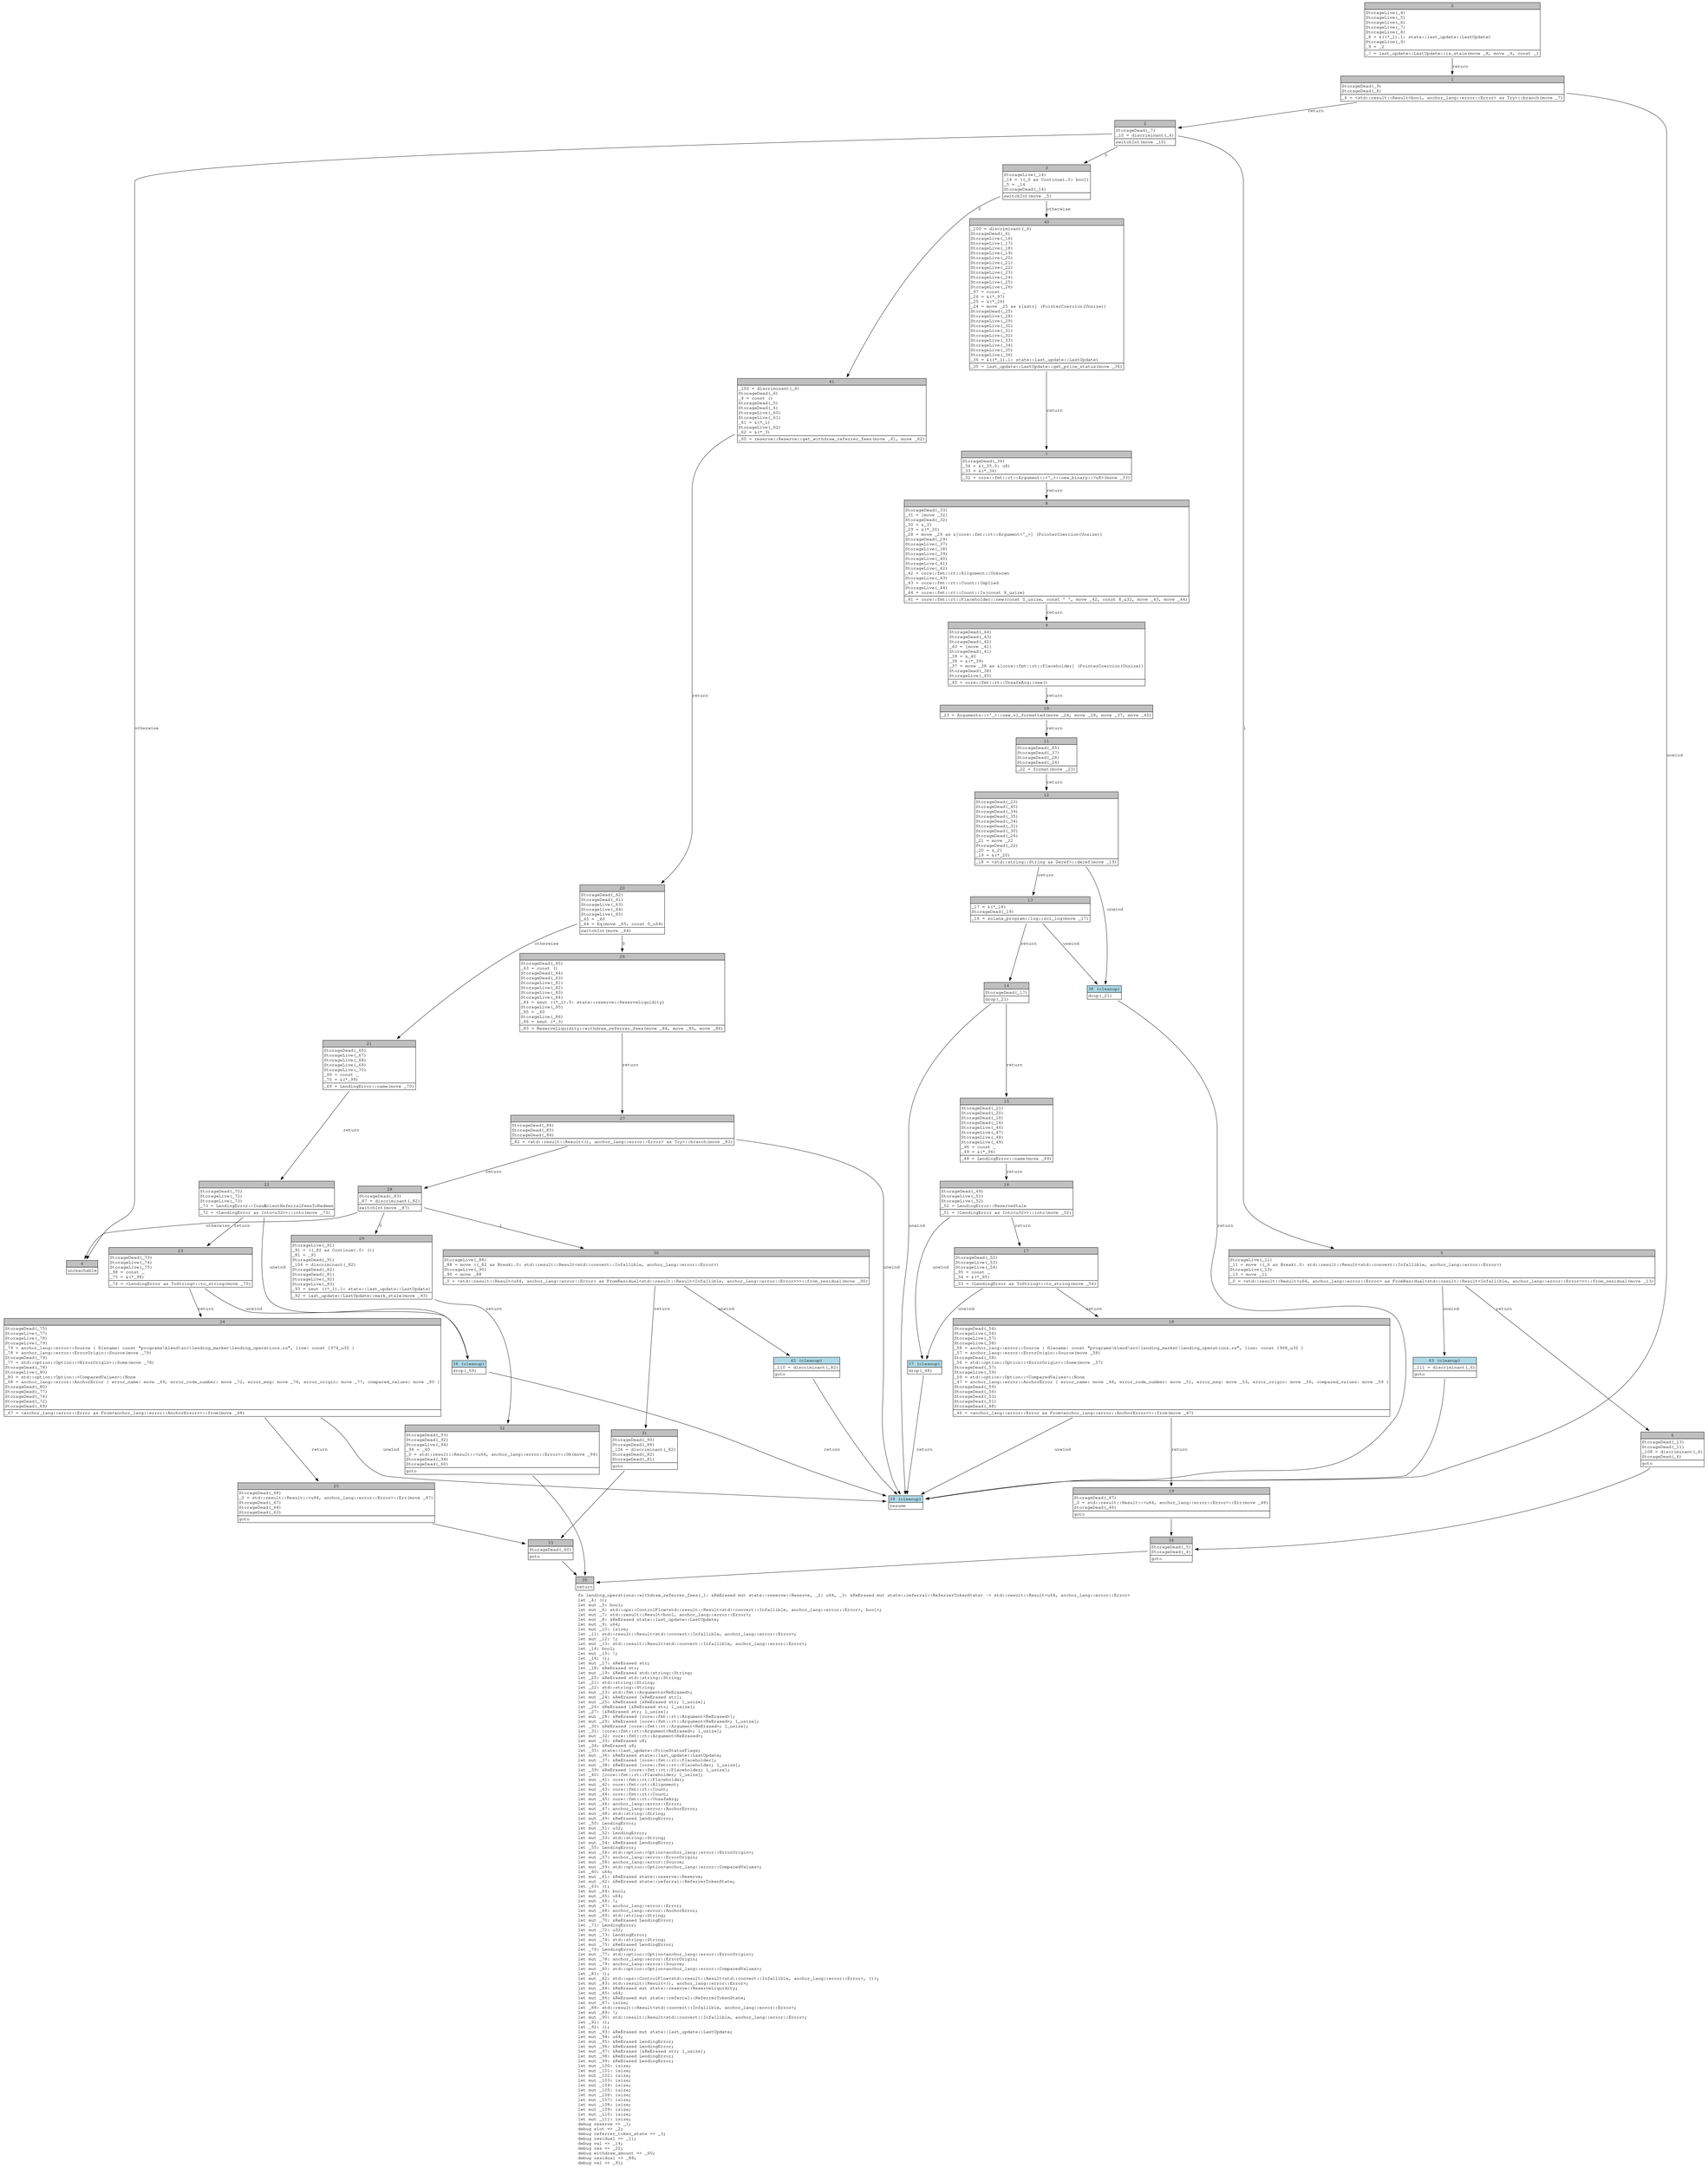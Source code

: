 digraph Mir_0_1338 {
    graph [fontname="Courier, monospace"];
    node [fontname="Courier, monospace"];
    edge [fontname="Courier, monospace"];
    label=<fn lending_operations::withdraw_referrer_fees(_1: &amp;ReErased mut state::reserve::Reserve, _2: u64, _3: &amp;ReErased mut state::referral::ReferrerTokenState) -&gt; std::result::Result&lt;u64, anchor_lang::error::Error&gt;<br align="left"/>let _4: ();<br align="left"/>let mut _5: bool;<br align="left"/>let mut _6: std::ops::ControlFlow&lt;std::result::Result&lt;std::convert::Infallible, anchor_lang::error::Error&gt;, bool&gt;;<br align="left"/>let mut _7: std::result::Result&lt;bool, anchor_lang::error::Error&gt;;<br align="left"/>let mut _8: &amp;ReErased state::last_update::LastUpdate;<br align="left"/>let mut _9: u64;<br align="left"/>let mut _10: isize;<br align="left"/>let _11: std::result::Result&lt;std::convert::Infallible, anchor_lang::error::Error&gt;;<br align="left"/>let mut _12: !;<br align="left"/>let mut _13: std::result::Result&lt;std::convert::Infallible, anchor_lang::error::Error&gt;;<br align="left"/>let _14: bool;<br align="left"/>let mut _15: !;<br align="left"/>let _16: ();<br align="left"/>let mut _17: &amp;ReErased str;<br align="left"/>let _18: &amp;ReErased str;<br align="left"/>let mut _19: &amp;ReErased std::string::String;<br align="left"/>let _20: &amp;ReErased std::string::String;<br align="left"/>let _21: std::string::String;<br align="left"/>let _22: std::string::String;<br align="left"/>let mut _23: std::fmt::Arguments&lt;ReErased&gt;;<br align="left"/>let mut _24: &amp;ReErased [&amp;ReErased str];<br align="left"/>let mut _25: &amp;ReErased [&amp;ReErased str; 1_usize];<br align="left"/>let _26: &amp;ReErased [&amp;ReErased str; 1_usize];<br align="left"/>let _27: [&amp;ReErased str; 1_usize];<br align="left"/>let mut _28: &amp;ReErased [core::fmt::rt::Argument&lt;ReErased&gt;];<br align="left"/>let mut _29: &amp;ReErased [core::fmt::rt::Argument&lt;ReErased&gt;; 1_usize];<br align="left"/>let _30: &amp;ReErased [core::fmt::rt::Argument&lt;ReErased&gt;; 1_usize];<br align="left"/>let _31: [core::fmt::rt::Argument&lt;ReErased&gt;; 1_usize];<br align="left"/>let mut _32: core::fmt::rt::Argument&lt;ReErased&gt;;<br align="left"/>let mut _33: &amp;ReErased u8;<br align="left"/>let _34: &amp;ReErased u8;<br align="left"/>let _35: state::last_update::PriceStatusFlags;<br align="left"/>let mut _36: &amp;ReErased state::last_update::LastUpdate;<br align="left"/>let mut _37: &amp;ReErased [core::fmt::rt::Placeholder];<br align="left"/>let mut _38: &amp;ReErased [core::fmt::rt::Placeholder; 1_usize];<br align="left"/>let _39: &amp;ReErased [core::fmt::rt::Placeholder; 1_usize];<br align="left"/>let _40: [core::fmt::rt::Placeholder; 1_usize];<br align="left"/>let mut _41: core::fmt::rt::Placeholder;<br align="left"/>let mut _42: core::fmt::rt::Alignment;<br align="left"/>let mut _43: core::fmt::rt::Count;<br align="left"/>let mut _44: core::fmt::rt::Count;<br align="left"/>let mut _45: core::fmt::rt::UnsafeArg;<br align="left"/>let mut _46: anchor_lang::error::Error;<br align="left"/>let mut _47: anchor_lang::error::AnchorError;<br align="left"/>let mut _48: std::string::String;<br align="left"/>let mut _49: &amp;ReErased LendingError;<br align="left"/>let _50: LendingError;<br align="left"/>let mut _51: u32;<br align="left"/>let mut _52: LendingError;<br align="left"/>let mut _53: std::string::String;<br align="left"/>let mut _54: &amp;ReErased LendingError;<br align="left"/>let _55: LendingError;<br align="left"/>let mut _56: std::option::Option&lt;anchor_lang::error::ErrorOrigin&gt;;<br align="left"/>let mut _57: anchor_lang::error::ErrorOrigin;<br align="left"/>let mut _58: anchor_lang::error::Source;<br align="left"/>let mut _59: std::option::Option&lt;anchor_lang::error::ComparedValues&gt;;<br align="left"/>let _60: u64;<br align="left"/>let mut _61: &amp;ReErased state::reserve::Reserve;<br align="left"/>let mut _62: &amp;ReErased state::referral::ReferrerTokenState;<br align="left"/>let _63: ();<br align="left"/>let mut _64: bool;<br align="left"/>let mut _65: u64;<br align="left"/>let mut _66: !;<br align="left"/>let mut _67: anchor_lang::error::Error;<br align="left"/>let mut _68: anchor_lang::error::AnchorError;<br align="left"/>let mut _69: std::string::String;<br align="left"/>let mut _70: &amp;ReErased LendingError;<br align="left"/>let _71: LendingError;<br align="left"/>let mut _72: u32;<br align="left"/>let mut _73: LendingError;<br align="left"/>let mut _74: std::string::String;<br align="left"/>let mut _75: &amp;ReErased LendingError;<br align="left"/>let _76: LendingError;<br align="left"/>let mut _77: std::option::Option&lt;anchor_lang::error::ErrorOrigin&gt;;<br align="left"/>let mut _78: anchor_lang::error::ErrorOrigin;<br align="left"/>let mut _79: anchor_lang::error::Source;<br align="left"/>let mut _80: std::option::Option&lt;anchor_lang::error::ComparedValues&gt;;<br align="left"/>let _81: ();<br align="left"/>let mut _82: std::ops::ControlFlow&lt;std::result::Result&lt;std::convert::Infallible, anchor_lang::error::Error&gt;, ()&gt;;<br align="left"/>let mut _83: std::result::Result&lt;(), anchor_lang::error::Error&gt;;<br align="left"/>let mut _84: &amp;ReErased mut state::reserve::ReserveLiquidity;<br align="left"/>let mut _85: u64;<br align="left"/>let mut _86: &amp;ReErased mut state::referral::ReferrerTokenState;<br align="left"/>let mut _87: isize;<br align="left"/>let _88: std::result::Result&lt;std::convert::Infallible, anchor_lang::error::Error&gt;;<br align="left"/>let mut _89: !;<br align="left"/>let mut _90: std::result::Result&lt;std::convert::Infallible, anchor_lang::error::Error&gt;;<br align="left"/>let _91: ();<br align="left"/>let _92: ();<br align="left"/>let mut _93: &amp;ReErased mut state::last_update::LastUpdate;<br align="left"/>let mut _94: u64;<br align="left"/>let mut _95: &amp;ReErased LendingError;<br align="left"/>let mut _96: &amp;ReErased LendingError;<br align="left"/>let mut _97: &amp;ReErased [&amp;ReErased str; 1_usize];<br align="left"/>let mut _98: &amp;ReErased LendingError;<br align="left"/>let mut _99: &amp;ReErased LendingError;<br align="left"/>let mut _100: isize;<br align="left"/>let mut _101: isize;<br align="left"/>let mut _102: isize;<br align="left"/>let mut _103: isize;<br align="left"/>let mut _104: isize;<br align="left"/>let mut _105: isize;<br align="left"/>let mut _106: isize;<br align="left"/>let mut _107: isize;<br align="left"/>let mut _108: isize;<br align="left"/>let mut _109: isize;<br align="left"/>let mut _110: isize;<br align="left"/>let mut _111: isize;<br align="left"/>debug reserve =&gt; _1;<br align="left"/>debug slot =&gt; _2;<br align="left"/>debug referrer_token_state =&gt; _3;<br align="left"/>debug residual =&gt; _11;<br align="left"/>debug val =&gt; _14;<br align="left"/>debug res =&gt; _22;<br align="left"/>debug withdraw_amount =&gt; _60;<br align="left"/>debug residual =&gt; _88;<br align="left"/>debug val =&gt; _91;<br align="left"/>>;
    bb0__0_1338 [shape="none", label=<<table border="0" cellborder="1" cellspacing="0"><tr><td bgcolor="gray" align="center" colspan="1">0</td></tr><tr><td align="left" balign="left">StorageLive(_4)<br/>StorageLive(_5)<br/>StorageLive(_6)<br/>StorageLive(_7)<br/>StorageLive(_8)<br/>_8 = &amp;((*_1).1: state::last_update::LastUpdate)<br/>StorageLive(_9)<br/>_9 = _2<br/></td></tr><tr><td align="left">_7 = last_update::LastUpdate::is_stale(move _8, move _9, const _)</td></tr></table>>];
    bb1__0_1338 [shape="none", label=<<table border="0" cellborder="1" cellspacing="0"><tr><td bgcolor="gray" align="center" colspan="1">1</td></tr><tr><td align="left" balign="left">StorageDead(_9)<br/>StorageDead(_8)<br/></td></tr><tr><td align="left">_6 = &lt;std::result::Result&lt;bool, anchor_lang::error::Error&gt; as Try&gt;::branch(move _7)</td></tr></table>>];
    bb2__0_1338 [shape="none", label=<<table border="0" cellborder="1" cellspacing="0"><tr><td bgcolor="gray" align="center" colspan="1">2</td></tr><tr><td align="left" balign="left">StorageDead(_7)<br/>_10 = discriminant(_6)<br/></td></tr><tr><td align="left">switchInt(move _10)</td></tr></table>>];
    bb3__0_1338 [shape="none", label=<<table border="0" cellborder="1" cellspacing="0"><tr><td bgcolor="gray" align="center" colspan="1">3</td></tr><tr><td align="left" balign="left">StorageLive(_14)<br/>_14 = ((_6 as Continue).0: bool)<br/>_5 = _14<br/>StorageDead(_14)<br/></td></tr><tr><td align="left">switchInt(move _5)</td></tr></table>>];
    bb4__0_1338 [shape="none", label=<<table border="0" cellborder="1" cellspacing="0"><tr><td bgcolor="gray" align="center" colspan="1">4</td></tr><tr><td align="left">unreachable</td></tr></table>>];
    bb5__0_1338 [shape="none", label=<<table border="0" cellborder="1" cellspacing="0"><tr><td bgcolor="gray" align="center" colspan="1">5</td></tr><tr><td align="left" balign="left">StorageLive(_11)<br/>_11 = move ((_6 as Break).0: std::result::Result&lt;std::convert::Infallible, anchor_lang::error::Error&gt;)<br/>StorageLive(_13)<br/>_13 = move _11<br/></td></tr><tr><td align="left">_0 = &lt;std::result::Result&lt;u64, anchor_lang::error::Error&gt; as FromResidual&lt;std::result::Result&lt;Infallible, anchor_lang::error::Error&gt;&gt;&gt;::from_residual(move _13)</td></tr></table>>];
    bb6__0_1338 [shape="none", label=<<table border="0" cellborder="1" cellspacing="0"><tr><td bgcolor="gray" align="center" colspan="1">6</td></tr><tr><td align="left" balign="left">StorageDead(_13)<br/>StorageDead(_11)<br/>_108 = discriminant(_6)<br/>StorageDead(_6)<br/></td></tr><tr><td align="left">goto</td></tr></table>>];
    bb7__0_1338 [shape="none", label=<<table border="0" cellborder="1" cellspacing="0"><tr><td bgcolor="gray" align="center" colspan="1">7</td></tr><tr><td align="left" balign="left">StorageDead(_36)<br/>_34 = &amp;(_35.0: u8)<br/>_33 = &amp;(*_34)<br/></td></tr><tr><td align="left">_32 = core::fmt::rt::Argument::&lt;'_&gt;::new_binary::&lt;u8&gt;(move _33)</td></tr></table>>];
    bb8__0_1338 [shape="none", label=<<table border="0" cellborder="1" cellspacing="0"><tr><td bgcolor="gray" align="center" colspan="1">8</td></tr><tr><td align="left" balign="left">StorageDead(_33)<br/>_31 = [move _32]<br/>StorageDead(_32)<br/>_30 = &amp;_31<br/>_29 = &amp;(*_30)<br/>_28 = move _29 as &amp;[core::fmt::rt::Argument&lt;'_&gt;] (PointerCoercion(Unsize))<br/>StorageDead(_29)<br/>StorageLive(_37)<br/>StorageLive(_38)<br/>StorageLive(_39)<br/>StorageLive(_40)<br/>StorageLive(_41)<br/>StorageLive(_42)<br/>_42 = core::fmt::rt::Alignment::Unknown<br/>StorageLive(_43)<br/>_43 = core::fmt::rt::Count::Implied<br/>StorageLive(_44)<br/>_44 = core::fmt::rt::Count::Is(const 8_usize)<br/></td></tr><tr><td align="left">_41 = core::fmt::rt::Placeholder::new(const 0_usize, const ' ', move _42, const 8_u32, move _43, move _44)</td></tr></table>>];
    bb9__0_1338 [shape="none", label=<<table border="0" cellborder="1" cellspacing="0"><tr><td bgcolor="gray" align="center" colspan="1">9</td></tr><tr><td align="left" balign="left">StorageDead(_44)<br/>StorageDead(_43)<br/>StorageDead(_42)<br/>_40 = [move _41]<br/>StorageDead(_41)<br/>_39 = &amp;_40<br/>_38 = &amp;(*_39)<br/>_37 = move _38 as &amp;[core::fmt::rt::Placeholder] (PointerCoercion(Unsize))<br/>StorageDead(_38)<br/>StorageLive(_45)<br/></td></tr><tr><td align="left">_45 = core::fmt::rt::UnsafeArg::new()</td></tr></table>>];
    bb10__0_1338 [shape="none", label=<<table border="0" cellborder="1" cellspacing="0"><tr><td bgcolor="gray" align="center" colspan="1">10</td></tr><tr><td align="left">_23 = Arguments::&lt;'_&gt;::new_v1_formatted(move _24, move _28, move _37, move _45)</td></tr></table>>];
    bb11__0_1338 [shape="none", label=<<table border="0" cellborder="1" cellspacing="0"><tr><td bgcolor="gray" align="center" colspan="1">11</td></tr><tr><td align="left" balign="left">StorageDead(_45)<br/>StorageDead(_37)<br/>StorageDead(_28)<br/>StorageDead(_24)<br/></td></tr><tr><td align="left">_22 = format(move _23)</td></tr></table>>];
    bb12__0_1338 [shape="none", label=<<table border="0" cellborder="1" cellspacing="0"><tr><td bgcolor="gray" align="center" colspan="1">12</td></tr><tr><td align="left" balign="left">StorageDead(_23)<br/>StorageDead(_40)<br/>StorageDead(_39)<br/>StorageDead(_35)<br/>StorageDead(_34)<br/>StorageDead(_31)<br/>StorageDead(_30)<br/>StorageDead(_26)<br/>_21 = move _22<br/>StorageDead(_22)<br/>_20 = &amp;_21<br/>_19 = &amp;(*_20)<br/></td></tr><tr><td align="left">_18 = &lt;std::string::String as Deref&gt;::deref(move _19)</td></tr></table>>];
    bb13__0_1338 [shape="none", label=<<table border="0" cellborder="1" cellspacing="0"><tr><td bgcolor="gray" align="center" colspan="1">13</td></tr><tr><td align="left" balign="left">_17 = &amp;(*_18)<br/>StorageDead(_19)<br/></td></tr><tr><td align="left">_16 = solana_program::log::sol_log(move _17)</td></tr></table>>];
    bb14__0_1338 [shape="none", label=<<table border="0" cellborder="1" cellspacing="0"><tr><td bgcolor="gray" align="center" colspan="1">14</td></tr><tr><td align="left" balign="left">StorageDead(_17)<br/></td></tr><tr><td align="left">drop(_21)</td></tr></table>>];
    bb15__0_1338 [shape="none", label=<<table border="0" cellborder="1" cellspacing="0"><tr><td bgcolor="gray" align="center" colspan="1">15</td></tr><tr><td align="left" balign="left">StorageDead(_21)<br/>StorageDead(_20)<br/>StorageDead(_18)<br/>StorageDead(_16)<br/>StorageLive(_46)<br/>StorageLive(_47)<br/>StorageLive(_48)<br/>StorageLive(_49)<br/>_96 = const _<br/>_49 = &amp;(*_96)<br/></td></tr><tr><td align="left">_48 = LendingError::name(move _49)</td></tr></table>>];
    bb16__0_1338 [shape="none", label=<<table border="0" cellborder="1" cellspacing="0"><tr><td bgcolor="gray" align="center" colspan="1">16</td></tr><tr><td align="left" balign="left">StorageDead(_49)<br/>StorageLive(_51)<br/>StorageLive(_52)<br/>_52 = LendingError::ReserveStale<br/></td></tr><tr><td align="left">_51 = &lt;LendingError as Into&lt;u32&gt;&gt;::into(move _52)</td></tr></table>>];
    bb17__0_1338 [shape="none", label=<<table border="0" cellborder="1" cellspacing="0"><tr><td bgcolor="gray" align="center" colspan="1">17</td></tr><tr><td align="left" balign="left">StorageDead(_52)<br/>StorageLive(_53)<br/>StorageLive(_54)<br/>_95 = const _<br/>_54 = &amp;(*_95)<br/></td></tr><tr><td align="left">_53 = &lt;LendingError as ToString&gt;::to_string(move _54)</td></tr></table>>];
    bb18__0_1338 [shape="none", label=<<table border="0" cellborder="1" cellspacing="0"><tr><td bgcolor="gray" align="center" colspan="1">18</td></tr><tr><td align="left" balign="left">StorageDead(_54)<br/>StorageLive(_56)<br/>StorageLive(_57)<br/>StorageLive(_58)<br/>_58 = anchor_lang::error::Source { filename: const &quot;programs\\klend\\src\\lending_market\\lending_operations.rs&quot;, line: const 1968_u32 }<br/>_57 = anchor_lang::error::ErrorOrigin::Source(move _58)<br/>StorageDead(_58)<br/>_56 = std::option::Option::&lt;ErrorOrigin&gt;::Some(move _57)<br/>StorageDead(_57)<br/>StorageLive(_59)<br/>_59 = std::option::Option::&lt;ComparedValues&gt;::None<br/>_47 = anchor_lang::error::AnchorError { error_name: move _48, error_code_number: move _51, error_msg: move _53, error_origin: move _56, compared_values: move _59 }<br/>StorageDead(_59)<br/>StorageDead(_56)<br/>StorageDead(_53)<br/>StorageDead(_51)<br/>StorageDead(_48)<br/></td></tr><tr><td align="left">_46 = &lt;anchor_lang::error::Error as From&lt;anchor_lang::error::AnchorError&gt;&gt;::from(move _47)</td></tr></table>>];
    bb19__0_1338 [shape="none", label=<<table border="0" cellborder="1" cellspacing="0"><tr><td bgcolor="gray" align="center" colspan="1">19</td></tr><tr><td align="left" balign="left">StorageDead(_47)<br/>_0 = std::result::Result::&lt;u64, anchor_lang::error::Error&gt;::Err(move _46)<br/>StorageDead(_46)<br/></td></tr><tr><td align="left">goto</td></tr></table>>];
    bb20__0_1338 [shape="none", label=<<table border="0" cellborder="1" cellspacing="0"><tr><td bgcolor="gray" align="center" colspan="1">20</td></tr><tr><td align="left" balign="left">StorageDead(_62)<br/>StorageDead(_61)<br/>StorageLive(_63)<br/>StorageLive(_64)<br/>StorageLive(_65)<br/>_65 = _60<br/>_64 = Eq(move _65, const 0_u64)<br/></td></tr><tr><td align="left">switchInt(move _64)</td></tr></table>>];
    bb21__0_1338 [shape="none", label=<<table border="0" cellborder="1" cellspacing="0"><tr><td bgcolor="gray" align="center" colspan="1">21</td></tr><tr><td align="left" balign="left">StorageDead(_65)<br/>StorageLive(_67)<br/>StorageLive(_68)<br/>StorageLive(_69)<br/>StorageLive(_70)<br/>_99 = const _<br/>_70 = &amp;(*_99)<br/></td></tr><tr><td align="left">_69 = LendingError::name(move _70)</td></tr></table>>];
    bb22__0_1338 [shape="none", label=<<table border="0" cellborder="1" cellspacing="0"><tr><td bgcolor="gray" align="center" colspan="1">22</td></tr><tr><td align="left" balign="left">StorageDead(_70)<br/>StorageLive(_72)<br/>StorageLive(_73)<br/>_73 = LendingError::InsufficientReferralFeesToRedeem<br/></td></tr><tr><td align="left">_72 = &lt;LendingError as Into&lt;u32&gt;&gt;::into(move _73)</td></tr></table>>];
    bb23__0_1338 [shape="none", label=<<table border="0" cellborder="1" cellspacing="0"><tr><td bgcolor="gray" align="center" colspan="1">23</td></tr><tr><td align="left" balign="left">StorageDead(_73)<br/>StorageLive(_74)<br/>StorageLive(_75)<br/>_98 = const _<br/>_75 = &amp;(*_98)<br/></td></tr><tr><td align="left">_74 = &lt;LendingError as ToString&gt;::to_string(move _75)</td></tr></table>>];
    bb24__0_1338 [shape="none", label=<<table border="0" cellborder="1" cellspacing="0"><tr><td bgcolor="gray" align="center" colspan="1">24</td></tr><tr><td align="left" balign="left">StorageDead(_75)<br/>StorageLive(_77)<br/>StorageLive(_78)<br/>StorageLive(_79)<br/>_79 = anchor_lang::error::Source { filename: const &quot;programs\\klend\\src\\lending_market\\lending_operations.rs&quot;, line: const 1974_u32 }<br/>_78 = anchor_lang::error::ErrorOrigin::Source(move _79)<br/>StorageDead(_79)<br/>_77 = std::option::Option::&lt;ErrorOrigin&gt;::Some(move _78)<br/>StorageDead(_78)<br/>StorageLive(_80)<br/>_80 = std::option::Option::&lt;ComparedValues&gt;::None<br/>_68 = anchor_lang::error::AnchorError { error_name: move _69, error_code_number: move _72, error_msg: move _74, error_origin: move _77, compared_values: move _80 }<br/>StorageDead(_80)<br/>StorageDead(_77)<br/>StorageDead(_74)<br/>StorageDead(_72)<br/>StorageDead(_69)<br/></td></tr><tr><td align="left">_67 = &lt;anchor_lang::error::Error as From&lt;anchor_lang::error::AnchorError&gt;&gt;::from(move _68)</td></tr></table>>];
    bb25__0_1338 [shape="none", label=<<table border="0" cellborder="1" cellspacing="0"><tr><td bgcolor="gray" align="center" colspan="1">25</td></tr><tr><td align="left" balign="left">StorageDead(_68)<br/>_0 = std::result::Result::&lt;u64, anchor_lang::error::Error&gt;::Err(move _67)<br/>StorageDead(_67)<br/>StorageDead(_64)<br/>StorageDead(_63)<br/></td></tr><tr><td align="left">goto</td></tr></table>>];
    bb26__0_1338 [shape="none", label=<<table border="0" cellborder="1" cellspacing="0"><tr><td bgcolor="gray" align="center" colspan="1">26</td></tr><tr><td align="left" balign="left">StorageDead(_65)<br/>_63 = const ()<br/>StorageDead(_64)<br/>StorageDead(_63)<br/>StorageLive(_81)<br/>StorageLive(_82)<br/>StorageLive(_83)<br/>StorageLive(_84)<br/>_84 = &amp;mut ((*_1).5: state::reserve::ReserveLiquidity)<br/>StorageLive(_85)<br/>_85 = _60<br/>StorageLive(_86)<br/>_86 = &amp;mut (*_3)<br/></td></tr><tr><td align="left">_83 = ReserveLiquidity::withdraw_referrer_fees(move _84, move _85, move _86)</td></tr></table>>];
    bb27__0_1338 [shape="none", label=<<table border="0" cellborder="1" cellspacing="0"><tr><td bgcolor="gray" align="center" colspan="1">27</td></tr><tr><td align="left" balign="left">StorageDead(_86)<br/>StorageDead(_85)<br/>StorageDead(_84)<br/></td></tr><tr><td align="left">_82 = &lt;std::result::Result&lt;(), anchor_lang::error::Error&gt; as Try&gt;::branch(move _83)</td></tr></table>>];
    bb28__0_1338 [shape="none", label=<<table border="0" cellborder="1" cellspacing="0"><tr><td bgcolor="gray" align="center" colspan="1">28</td></tr><tr><td align="left" balign="left">StorageDead(_83)<br/>_87 = discriminant(_82)<br/></td></tr><tr><td align="left">switchInt(move _87)</td></tr></table>>];
    bb29__0_1338 [shape="none", label=<<table border="0" cellborder="1" cellspacing="0"><tr><td bgcolor="gray" align="center" colspan="1">29</td></tr><tr><td align="left" balign="left">StorageLive(_91)<br/>_91 = ((_82 as Continue).0: ())<br/>_81 = _91<br/>StorageDead(_91)<br/>_104 = discriminant(_82)<br/>StorageDead(_82)<br/>StorageDead(_81)<br/>StorageLive(_92)<br/>StorageLive(_93)<br/>_93 = &amp;mut ((*_1).1: state::last_update::LastUpdate)<br/></td></tr><tr><td align="left">_92 = last_update::LastUpdate::mark_stale(move _93)</td></tr></table>>];
    bb30__0_1338 [shape="none", label=<<table border="0" cellborder="1" cellspacing="0"><tr><td bgcolor="gray" align="center" colspan="1">30</td></tr><tr><td align="left" balign="left">StorageLive(_88)<br/>_88 = move ((_82 as Break).0: std::result::Result&lt;std::convert::Infallible, anchor_lang::error::Error&gt;)<br/>StorageLive(_90)<br/>_90 = move _88<br/></td></tr><tr><td align="left">_0 = &lt;std::result::Result&lt;u64, anchor_lang::error::Error&gt; as FromResidual&lt;std::result::Result&lt;Infallible, anchor_lang::error::Error&gt;&gt;&gt;::from_residual(move _90)</td></tr></table>>];
    bb31__0_1338 [shape="none", label=<<table border="0" cellborder="1" cellspacing="0"><tr><td bgcolor="gray" align="center" colspan="1">31</td></tr><tr><td align="left" balign="left">StorageDead(_90)<br/>StorageDead(_88)<br/>_106 = discriminant(_82)<br/>StorageDead(_82)<br/>StorageDead(_81)<br/></td></tr><tr><td align="left">goto</td></tr></table>>];
    bb32__0_1338 [shape="none", label=<<table border="0" cellborder="1" cellspacing="0"><tr><td bgcolor="gray" align="center" colspan="1">32</td></tr><tr><td align="left" balign="left">StorageDead(_93)<br/>StorageDead(_92)<br/>StorageLive(_94)<br/>_94 = _60<br/>_0 = std::result::Result::&lt;u64, anchor_lang::error::Error&gt;::Ok(move _94)<br/>StorageDead(_94)<br/>StorageDead(_60)<br/></td></tr><tr><td align="left">goto</td></tr></table>>];
    bb33__0_1338 [shape="none", label=<<table border="0" cellborder="1" cellspacing="0"><tr><td bgcolor="gray" align="center" colspan="1">33</td></tr><tr><td align="left" balign="left">StorageDead(_60)<br/></td></tr><tr><td align="left">goto</td></tr></table>>];
    bb34__0_1338 [shape="none", label=<<table border="0" cellborder="1" cellspacing="0"><tr><td bgcolor="gray" align="center" colspan="1">34</td></tr><tr><td align="left" balign="left">StorageDead(_5)<br/>StorageDead(_4)<br/></td></tr><tr><td align="left">goto</td></tr></table>>];
    bb35__0_1338 [shape="none", label=<<table border="0" cellborder="1" cellspacing="0"><tr><td bgcolor="gray" align="center" colspan="1">35</td></tr><tr><td align="left">return</td></tr></table>>];
    bb36__0_1338 [shape="none", label=<<table border="0" cellborder="1" cellspacing="0"><tr><td bgcolor="lightblue" align="center" colspan="1">36 (cleanup)</td></tr><tr><td align="left">drop(_69)</td></tr></table>>];
    bb37__0_1338 [shape="none", label=<<table border="0" cellborder="1" cellspacing="0"><tr><td bgcolor="lightblue" align="center" colspan="1">37 (cleanup)</td></tr><tr><td align="left">drop(_48)</td></tr></table>>];
    bb38__0_1338 [shape="none", label=<<table border="0" cellborder="1" cellspacing="0"><tr><td bgcolor="lightblue" align="center" colspan="1">38 (cleanup)</td></tr><tr><td align="left">drop(_21)</td></tr></table>>];
    bb39__0_1338 [shape="none", label=<<table border="0" cellborder="1" cellspacing="0"><tr><td bgcolor="lightblue" align="center" colspan="1">39 (cleanup)</td></tr><tr><td align="left">resume</td></tr></table>>];
    bb40__0_1338 [shape="none", label=<<table border="0" cellborder="1" cellspacing="0"><tr><td bgcolor="gray" align="center" colspan="1">40</td></tr><tr><td align="left" balign="left">_100 = discriminant(_6)<br/>StorageDead(_6)<br/>StorageLive(_16)<br/>StorageLive(_17)<br/>StorageLive(_18)<br/>StorageLive(_19)<br/>StorageLive(_20)<br/>StorageLive(_21)<br/>StorageLive(_22)<br/>StorageLive(_23)<br/>StorageLive(_24)<br/>StorageLive(_25)<br/>StorageLive(_26)<br/>_97 = const _<br/>_26 = &amp;(*_97)<br/>_25 = &amp;(*_26)<br/>_24 = move _25 as &amp;[&amp;str] (PointerCoercion(Unsize))<br/>StorageDead(_25)<br/>StorageLive(_28)<br/>StorageLive(_29)<br/>StorageLive(_30)<br/>StorageLive(_31)<br/>StorageLive(_32)<br/>StorageLive(_33)<br/>StorageLive(_34)<br/>StorageLive(_35)<br/>StorageLive(_36)<br/>_36 = &amp;((*_1).1: state::last_update::LastUpdate)<br/></td></tr><tr><td align="left">_35 = last_update::LastUpdate::get_price_status(move _36)</td></tr></table>>];
    bb41__0_1338 [shape="none", label=<<table border="0" cellborder="1" cellspacing="0"><tr><td bgcolor="gray" align="center" colspan="1">41</td></tr><tr><td align="left" balign="left">_102 = discriminant(_6)<br/>StorageDead(_6)<br/>_4 = const ()<br/>StorageDead(_5)<br/>StorageDead(_4)<br/>StorageLive(_60)<br/>StorageLive(_61)<br/>_61 = &amp;(*_1)<br/>StorageLive(_62)<br/>_62 = &amp;(*_3)<br/></td></tr><tr><td align="left">_60 = reserve::Reserve::get_withdraw_referrer_fees(move _61, move _62)</td></tr></table>>];
    bb42__0_1338 [shape="none", label=<<table border="0" cellborder="1" cellspacing="0"><tr><td bgcolor="lightblue" align="center" colspan="1">42 (cleanup)</td></tr><tr><td align="left" balign="left">_110 = discriminant(_82)<br/></td></tr><tr><td align="left">goto</td></tr></table>>];
    bb43__0_1338 [shape="none", label=<<table border="0" cellborder="1" cellspacing="0"><tr><td bgcolor="lightblue" align="center" colspan="1">43 (cleanup)</td></tr><tr><td align="left" balign="left">_111 = discriminant(_6)<br/></td></tr><tr><td align="left">goto</td></tr></table>>];
    bb0__0_1338 -> bb1__0_1338 [label="return"];
    bb1__0_1338 -> bb2__0_1338 [label="return"];
    bb1__0_1338 -> bb39__0_1338 [label="unwind"];
    bb2__0_1338 -> bb3__0_1338 [label="0"];
    bb2__0_1338 -> bb5__0_1338 [label="1"];
    bb2__0_1338 -> bb4__0_1338 [label="otherwise"];
    bb3__0_1338 -> bb41__0_1338 [label="0"];
    bb3__0_1338 -> bb40__0_1338 [label="otherwise"];
    bb5__0_1338 -> bb6__0_1338 [label="return"];
    bb5__0_1338 -> bb43__0_1338 [label="unwind"];
    bb6__0_1338 -> bb34__0_1338 [label=""];
    bb7__0_1338 -> bb8__0_1338 [label="return"];
    bb8__0_1338 -> bb9__0_1338 [label="return"];
    bb9__0_1338 -> bb10__0_1338 [label="return"];
    bb10__0_1338 -> bb11__0_1338 [label="return"];
    bb11__0_1338 -> bb12__0_1338 [label="return"];
    bb12__0_1338 -> bb13__0_1338 [label="return"];
    bb12__0_1338 -> bb38__0_1338 [label="unwind"];
    bb13__0_1338 -> bb14__0_1338 [label="return"];
    bb13__0_1338 -> bb38__0_1338 [label="unwind"];
    bb14__0_1338 -> bb15__0_1338 [label="return"];
    bb14__0_1338 -> bb39__0_1338 [label="unwind"];
    bb15__0_1338 -> bb16__0_1338 [label="return"];
    bb16__0_1338 -> bb17__0_1338 [label="return"];
    bb16__0_1338 -> bb37__0_1338 [label="unwind"];
    bb17__0_1338 -> bb18__0_1338 [label="return"];
    bb17__0_1338 -> bb37__0_1338 [label="unwind"];
    bb18__0_1338 -> bb19__0_1338 [label="return"];
    bb18__0_1338 -> bb39__0_1338 [label="unwind"];
    bb19__0_1338 -> bb34__0_1338 [label=""];
    bb20__0_1338 -> bb26__0_1338 [label="0"];
    bb20__0_1338 -> bb21__0_1338 [label="otherwise"];
    bb21__0_1338 -> bb22__0_1338 [label="return"];
    bb22__0_1338 -> bb23__0_1338 [label="return"];
    bb22__0_1338 -> bb36__0_1338 [label="unwind"];
    bb23__0_1338 -> bb24__0_1338 [label="return"];
    bb23__0_1338 -> bb36__0_1338 [label="unwind"];
    bb24__0_1338 -> bb25__0_1338 [label="return"];
    bb24__0_1338 -> bb39__0_1338 [label="unwind"];
    bb25__0_1338 -> bb33__0_1338 [label=""];
    bb26__0_1338 -> bb27__0_1338 [label="return"];
    bb27__0_1338 -> bb28__0_1338 [label="return"];
    bb27__0_1338 -> bb39__0_1338 [label="unwind"];
    bb28__0_1338 -> bb29__0_1338 [label="0"];
    bb28__0_1338 -> bb30__0_1338 [label="1"];
    bb28__0_1338 -> bb4__0_1338 [label="otherwise"];
    bb29__0_1338 -> bb32__0_1338 [label="return"];
    bb30__0_1338 -> bb31__0_1338 [label="return"];
    bb30__0_1338 -> bb42__0_1338 [label="unwind"];
    bb31__0_1338 -> bb33__0_1338 [label=""];
    bb32__0_1338 -> bb35__0_1338 [label=""];
    bb33__0_1338 -> bb35__0_1338 [label=""];
    bb34__0_1338 -> bb35__0_1338 [label=""];
    bb36__0_1338 -> bb39__0_1338 [label="return"];
    bb37__0_1338 -> bb39__0_1338 [label="return"];
    bb38__0_1338 -> bb39__0_1338 [label="return"];
    bb40__0_1338 -> bb7__0_1338 [label="return"];
    bb41__0_1338 -> bb20__0_1338 [label="return"];
    bb42__0_1338 -> bb39__0_1338 [label=""];
    bb43__0_1338 -> bb39__0_1338 [label=""];
}
